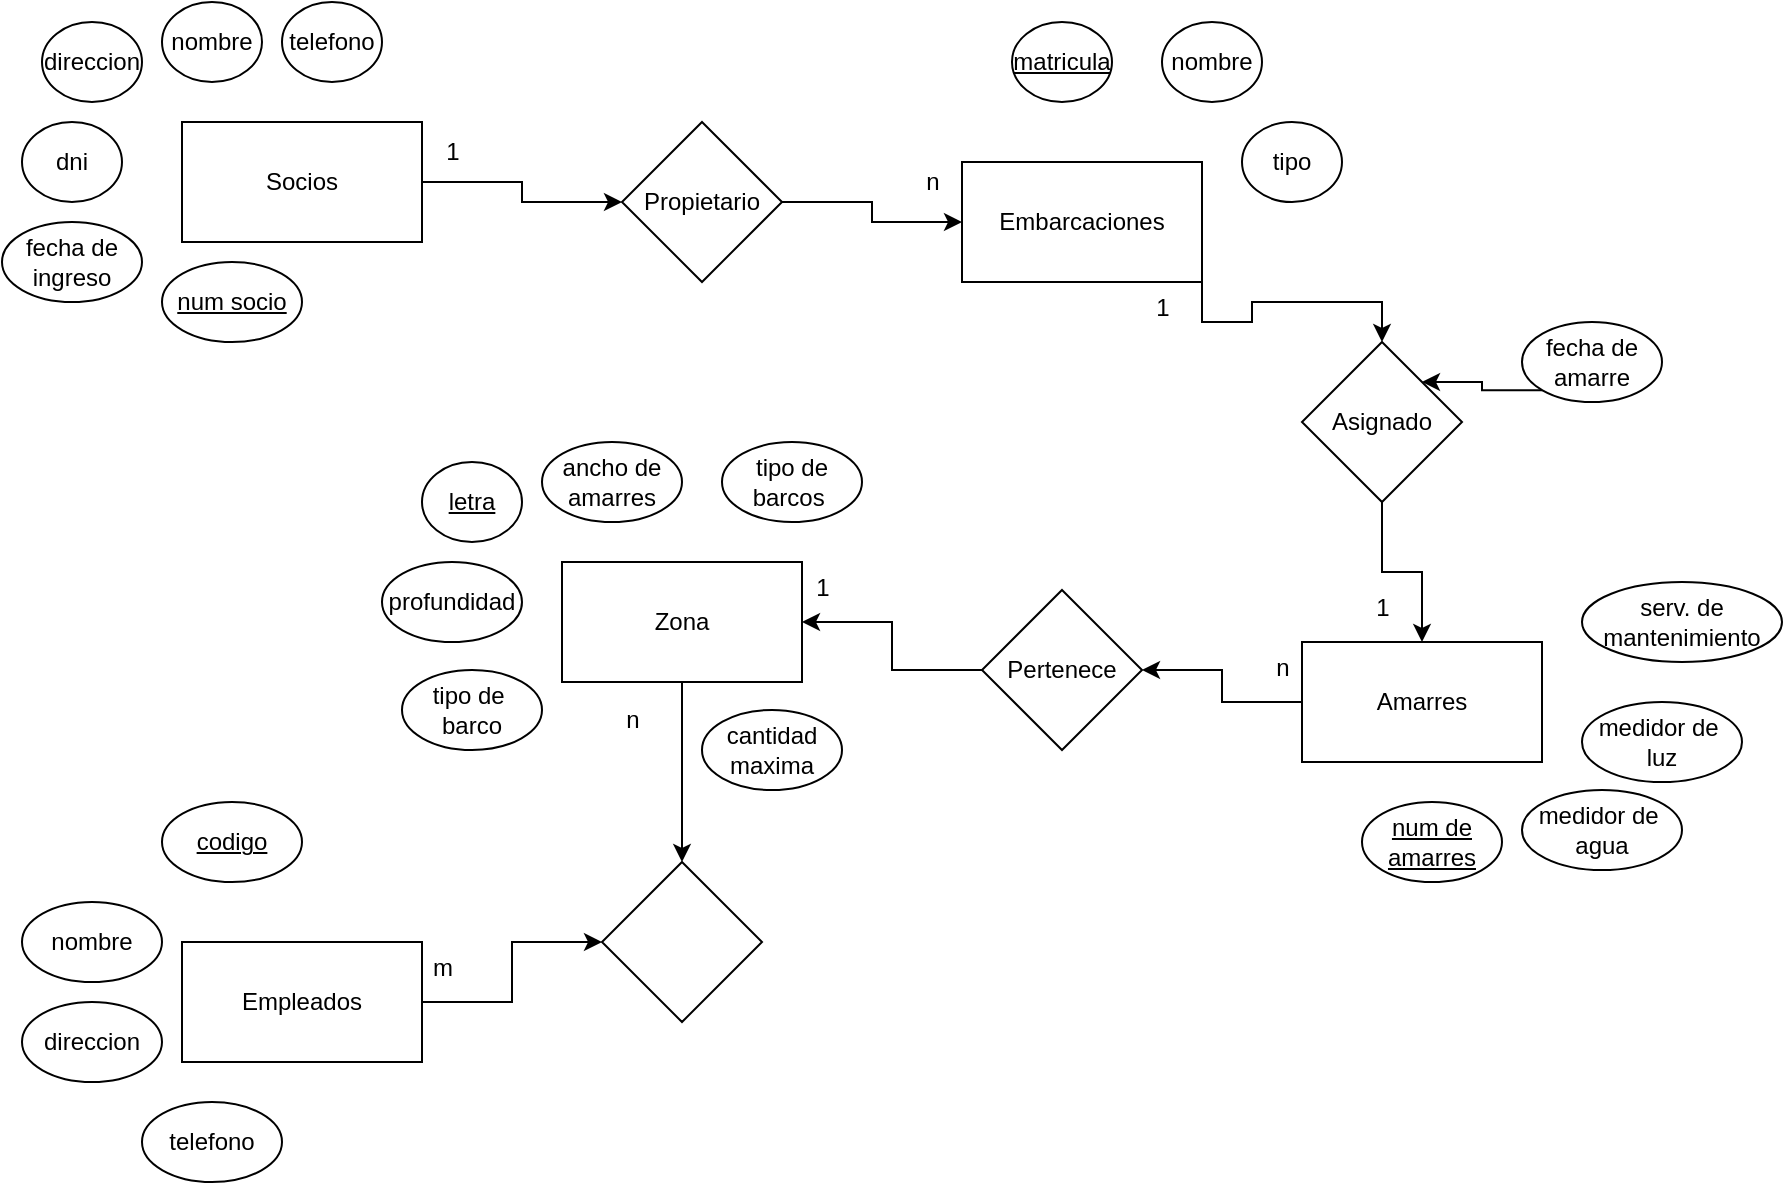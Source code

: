 <mxfile version="24.2.1" type="github">
  <diagram name="Página-1" id="9lsCwPQZ5tMNB5VG-ZnI">
    <mxGraphModel dx="1050" dy="626" grid="1" gridSize="10" guides="1" tooltips="1" connect="1" arrows="1" fold="1" page="1" pageScale="1" pageWidth="1169" pageHeight="827" math="0" shadow="0">
      <root>
        <mxCell id="0" />
        <mxCell id="1" parent="0" />
        <mxCell id="IS1IcNaW8YzuaKu8q_-I-24" style="edgeStyle=orthogonalEdgeStyle;rounded=0;orthogonalLoop=1;jettySize=auto;html=1;exitX=1;exitY=0.5;exitDx=0;exitDy=0;entryX=0;entryY=0.5;entryDx=0;entryDy=0;" edge="1" parent="1" source="IS1IcNaW8YzuaKu8q_-I-1" target="IS1IcNaW8YzuaKu8q_-I-20">
          <mxGeometry relative="1" as="geometry" />
        </mxCell>
        <mxCell id="IS1IcNaW8YzuaKu8q_-I-1" value="Socios" style="rounded=0;whiteSpace=wrap;html=1;" vertex="1" parent="1">
          <mxGeometry x="180" y="80" width="120" height="60" as="geometry" />
        </mxCell>
        <mxCell id="IS1IcNaW8YzuaKu8q_-I-26" style="edgeStyle=orthogonalEdgeStyle;rounded=0;orthogonalLoop=1;jettySize=auto;html=1;exitX=1;exitY=1;exitDx=0;exitDy=0;entryX=0.5;entryY=0;entryDx=0;entryDy=0;" edge="1" parent="1" source="IS1IcNaW8YzuaKu8q_-I-2" target="IS1IcNaW8YzuaKu8q_-I-19">
          <mxGeometry relative="1" as="geometry" />
        </mxCell>
        <mxCell id="IS1IcNaW8YzuaKu8q_-I-2" value="Embarcaciones" style="rounded=0;whiteSpace=wrap;html=1;" vertex="1" parent="1">
          <mxGeometry x="570" y="100" width="120" height="60" as="geometry" />
        </mxCell>
        <mxCell id="IS1IcNaW8YzuaKu8q_-I-30" style="edgeStyle=orthogonalEdgeStyle;rounded=0;orthogonalLoop=1;jettySize=auto;html=1;exitX=0.5;exitY=1;exitDx=0;exitDy=0;entryX=0.5;entryY=0;entryDx=0;entryDy=0;" edge="1" parent="1" source="IS1IcNaW8YzuaKu8q_-I-3" target="IS1IcNaW8YzuaKu8q_-I-22">
          <mxGeometry relative="1" as="geometry" />
        </mxCell>
        <mxCell id="IS1IcNaW8YzuaKu8q_-I-3" value="Zona" style="rounded=0;whiteSpace=wrap;html=1;" vertex="1" parent="1">
          <mxGeometry x="370" y="300" width="120" height="60" as="geometry" />
        </mxCell>
        <mxCell id="IS1IcNaW8YzuaKu8q_-I-28" style="edgeStyle=orthogonalEdgeStyle;rounded=0;orthogonalLoop=1;jettySize=auto;html=1;exitX=0;exitY=0.5;exitDx=0;exitDy=0;entryX=1;entryY=0.5;entryDx=0;entryDy=0;" edge="1" parent="1" source="IS1IcNaW8YzuaKu8q_-I-4" target="IS1IcNaW8YzuaKu8q_-I-18">
          <mxGeometry relative="1" as="geometry" />
        </mxCell>
        <mxCell id="IS1IcNaW8YzuaKu8q_-I-4" value="Amarres" style="rounded=0;whiteSpace=wrap;html=1;" vertex="1" parent="1">
          <mxGeometry x="740" y="340" width="120" height="60" as="geometry" />
        </mxCell>
        <mxCell id="IS1IcNaW8YzuaKu8q_-I-33" style="edgeStyle=orthogonalEdgeStyle;rounded=0;orthogonalLoop=1;jettySize=auto;html=1;exitX=1;exitY=0.5;exitDx=0;exitDy=0;entryX=0;entryY=0.5;entryDx=0;entryDy=0;" edge="1" parent="1" source="IS1IcNaW8YzuaKu8q_-I-5" target="IS1IcNaW8YzuaKu8q_-I-22">
          <mxGeometry relative="1" as="geometry" />
        </mxCell>
        <mxCell id="IS1IcNaW8YzuaKu8q_-I-5" value="Empleados" style="rounded=0;whiteSpace=wrap;html=1;" vertex="1" parent="1">
          <mxGeometry x="180" y="490" width="120" height="60" as="geometry" />
        </mxCell>
        <mxCell id="IS1IcNaW8YzuaKu8q_-I-6" value="nombre" style="ellipse;whiteSpace=wrap;html=1;" vertex="1" parent="1">
          <mxGeometry x="170" y="20" width="50" height="40" as="geometry" />
        </mxCell>
        <mxCell id="IS1IcNaW8YzuaKu8q_-I-7" value="direccion" style="ellipse;whiteSpace=wrap;html=1;" vertex="1" parent="1">
          <mxGeometry x="110" y="30" width="50" height="40" as="geometry" />
        </mxCell>
        <mxCell id="IS1IcNaW8YzuaKu8q_-I-8" value="dni" style="ellipse;whiteSpace=wrap;html=1;" vertex="1" parent="1">
          <mxGeometry x="100" y="80" width="50" height="40" as="geometry" />
        </mxCell>
        <mxCell id="IS1IcNaW8YzuaKu8q_-I-9" value="telefono" style="ellipse;whiteSpace=wrap;html=1;" vertex="1" parent="1">
          <mxGeometry x="230" y="20" width="50" height="40" as="geometry" />
        </mxCell>
        <mxCell id="IS1IcNaW8YzuaKu8q_-I-10" value="fecha de ingreso" style="ellipse;whiteSpace=wrap;html=1;" vertex="1" parent="1">
          <mxGeometry x="90" y="130" width="70" height="40" as="geometry" />
        </mxCell>
        <mxCell id="IS1IcNaW8YzuaKu8q_-I-12" value="&lt;u data-sider-select-id=&quot;8b91fcc2-5a2c-4578-bb41-128723ad9c31&quot;&gt;matricula&lt;/u&gt;" style="ellipse;whiteSpace=wrap;html=1;" vertex="1" parent="1">
          <mxGeometry x="595" y="30" width="50" height="40" as="geometry" />
        </mxCell>
        <mxCell id="IS1IcNaW8YzuaKu8q_-I-13" value="nombre" style="ellipse;whiteSpace=wrap;html=1;" vertex="1" parent="1">
          <mxGeometry x="670" y="30" width="50" height="40" as="geometry" />
        </mxCell>
        <mxCell id="IS1IcNaW8YzuaKu8q_-I-15" value="tipo" style="ellipse;whiteSpace=wrap;html=1;" vertex="1" parent="1">
          <mxGeometry x="710" y="80" width="50" height="40" as="geometry" />
        </mxCell>
        <mxCell id="IS1IcNaW8YzuaKu8q_-I-16" value="&lt;u data-sider-select-id=&quot;7b2128ff-9a1f-4461-95d6-8a18c51b722d&quot;&gt;letra&lt;/u&gt;" style="ellipse;whiteSpace=wrap;html=1;" vertex="1" parent="1">
          <mxGeometry x="300" y="250" width="50" height="40" as="geometry" />
        </mxCell>
        <mxCell id="IS1IcNaW8YzuaKu8q_-I-17" value="profundidad" style="ellipse;whiteSpace=wrap;html=1;" vertex="1" parent="1">
          <mxGeometry x="280" y="300" width="70" height="40" as="geometry" />
        </mxCell>
        <mxCell id="IS1IcNaW8YzuaKu8q_-I-29" style="edgeStyle=orthogonalEdgeStyle;rounded=0;orthogonalLoop=1;jettySize=auto;html=1;exitX=0;exitY=0.5;exitDx=0;exitDy=0;entryX=1;entryY=0.5;entryDx=0;entryDy=0;" edge="1" parent="1" source="IS1IcNaW8YzuaKu8q_-I-18" target="IS1IcNaW8YzuaKu8q_-I-3">
          <mxGeometry relative="1" as="geometry" />
        </mxCell>
        <mxCell id="IS1IcNaW8YzuaKu8q_-I-18" value="Pertenece" style="rhombus;whiteSpace=wrap;html=1;" vertex="1" parent="1">
          <mxGeometry x="580" y="314" width="80" height="80" as="geometry" />
        </mxCell>
        <mxCell id="IS1IcNaW8YzuaKu8q_-I-27" style="edgeStyle=orthogonalEdgeStyle;rounded=0;orthogonalLoop=1;jettySize=auto;html=1;exitX=0.5;exitY=1;exitDx=0;exitDy=0;entryX=0.5;entryY=0;entryDx=0;entryDy=0;" edge="1" parent="1" source="IS1IcNaW8YzuaKu8q_-I-19" target="IS1IcNaW8YzuaKu8q_-I-4">
          <mxGeometry relative="1" as="geometry" />
        </mxCell>
        <mxCell id="IS1IcNaW8YzuaKu8q_-I-19" value="Asignado" style="rhombus;whiteSpace=wrap;html=1;" vertex="1" parent="1">
          <mxGeometry x="740" y="190" width="80" height="80" as="geometry" />
        </mxCell>
        <mxCell id="IS1IcNaW8YzuaKu8q_-I-25" style="edgeStyle=orthogonalEdgeStyle;rounded=0;orthogonalLoop=1;jettySize=auto;html=1;exitX=1;exitY=0.5;exitDx=0;exitDy=0;entryX=0;entryY=0.5;entryDx=0;entryDy=0;" edge="1" parent="1" source="IS1IcNaW8YzuaKu8q_-I-20" target="IS1IcNaW8YzuaKu8q_-I-2">
          <mxGeometry relative="1" as="geometry" />
        </mxCell>
        <mxCell id="IS1IcNaW8YzuaKu8q_-I-20" value="Propietario" style="rhombus;whiteSpace=wrap;html=1;" vertex="1" parent="1">
          <mxGeometry x="400" y="80" width="80" height="80" as="geometry" />
        </mxCell>
        <mxCell id="IS1IcNaW8YzuaKu8q_-I-22" value="" style="rhombus;whiteSpace=wrap;html=1;" vertex="1" parent="1">
          <mxGeometry x="390" y="450" width="80" height="80" as="geometry" />
        </mxCell>
        <mxCell id="IS1IcNaW8YzuaKu8q_-I-23" value="ancho de&lt;div&gt;amarres&lt;/div&gt;" style="ellipse;whiteSpace=wrap;html=1;" vertex="1" parent="1">
          <mxGeometry x="360" y="240" width="70" height="40" as="geometry" />
        </mxCell>
        <mxCell id="IS1IcNaW8YzuaKu8q_-I-32" value="tipo de barcos&amp;nbsp;" style="ellipse;whiteSpace=wrap;html=1;" vertex="1" parent="1">
          <mxGeometry x="450" y="240" width="70" height="40" as="geometry" />
        </mxCell>
        <mxCell id="IS1IcNaW8YzuaKu8q_-I-34" value="tipo de&amp;nbsp;&lt;div&gt;barco&lt;/div&gt;" style="ellipse;whiteSpace=wrap;html=1;" vertex="1" parent="1">
          <mxGeometry x="290" y="354" width="70" height="40" as="geometry" />
        </mxCell>
        <mxCell id="IS1IcNaW8YzuaKu8q_-I-35" value="cantidad maxima" style="ellipse;whiteSpace=wrap;html=1;" vertex="1" parent="1">
          <mxGeometry x="440" y="374" width="70" height="40" as="geometry" />
        </mxCell>
        <mxCell id="IS1IcNaW8YzuaKu8q_-I-36" value="&lt;u data-sider-select-id=&quot;4c1cbe71-1c05-47e1-8d98-8f9f39b0dc6b&quot;&gt;num de&lt;/u&gt;&lt;div data-sider-select-id=&quot;7008f5c5-1028-4702-9d8d-ae6a73016421&quot;&gt;&lt;u&gt;amarres&lt;/u&gt;&lt;/div&gt;" style="ellipse;whiteSpace=wrap;html=1;" vertex="1" parent="1">
          <mxGeometry x="770" y="420" width="70" height="40" as="geometry" />
        </mxCell>
        <mxCell id="IS1IcNaW8YzuaKu8q_-I-37" value="medidor de&amp;nbsp;&lt;div&gt;agua&lt;/div&gt;" style="ellipse;whiteSpace=wrap;html=1;" vertex="1" parent="1">
          <mxGeometry x="850" y="414" width="80" height="40" as="geometry" />
        </mxCell>
        <mxCell id="IS1IcNaW8YzuaKu8q_-I-38" value="medidor de&amp;nbsp;&lt;div data-sider-select-id=&quot;bdf948b4-e95a-424f-b36c-7e4573685085&quot;&gt;luz&lt;/div&gt;" style="ellipse;whiteSpace=wrap;html=1;" vertex="1" parent="1">
          <mxGeometry x="880" y="370" width="80" height="40" as="geometry" />
        </mxCell>
        <mxCell id="IS1IcNaW8YzuaKu8q_-I-39" value="serv. de&lt;div&gt;mantenimiento&lt;/div&gt;" style="ellipse;whiteSpace=wrap;html=1;" vertex="1" parent="1">
          <mxGeometry x="880" y="310" width="100" height="40" as="geometry" />
        </mxCell>
        <mxCell id="IS1IcNaW8YzuaKu8q_-I-40" value="&lt;u data-sider-select-id=&quot;3d18f372-3ad5-45f2-a54f-59fce53fe444&quot;&gt;codigo&lt;/u&gt;" style="ellipse;whiteSpace=wrap;html=1;" vertex="1" parent="1">
          <mxGeometry x="170" y="420" width="70" height="40" as="geometry" />
        </mxCell>
        <mxCell id="IS1IcNaW8YzuaKu8q_-I-41" value="nombre" style="ellipse;whiteSpace=wrap;html=1;" vertex="1" parent="1">
          <mxGeometry x="100" y="470" width="70" height="40" as="geometry" />
        </mxCell>
        <mxCell id="IS1IcNaW8YzuaKu8q_-I-42" value="direccion" style="ellipse;whiteSpace=wrap;html=1;" vertex="1" parent="1">
          <mxGeometry x="100" y="520" width="70" height="40" as="geometry" />
        </mxCell>
        <mxCell id="IS1IcNaW8YzuaKu8q_-I-43" value="telefono" style="ellipse;whiteSpace=wrap;html=1;" vertex="1" parent="1">
          <mxGeometry x="160" y="570" width="70" height="40" as="geometry" />
        </mxCell>
        <mxCell id="IS1IcNaW8YzuaKu8q_-I-44" value="n" style="text;html=1;align=center;verticalAlign=middle;resizable=0;points=[];autosize=1;strokeColor=none;fillColor=none;" vertex="1" parent="1">
          <mxGeometry x="390" y="364" width="30" height="30" as="geometry" />
        </mxCell>
        <mxCell id="IS1IcNaW8YzuaKu8q_-I-45" value="m" style="text;html=1;align=center;verticalAlign=middle;resizable=0;points=[];autosize=1;strokeColor=none;fillColor=none;" vertex="1" parent="1">
          <mxGeometry x="295" y="488" width="30" height="30" as="geometry" />
        </mxCell>
        <mxCell id="IS1IcNaW8YzuaKu8q_-I-47" value="n" style="text;html=1;align=center;verticalAlign=middle;resizable=0;points=[];autosize=1;strokeColor=none;fillColor=none;" vertex="1" parent="1">
          <mxGeometry x="715" y="338" width="30" height="30" as="geometry" />
        </mxCell>
        <mxCell id="IS1IcNaW8YzuaKu8q_-I-48" value="1" style="text;html=1;align=center;verticalAlign=middle;resizable=0;points=[];autosize=1;strokeColor=none;fillColor=none;" vertex="1" parent="1">
          <mxGeometry x="485" y="298" width="30" height="30" as="geometry" />
        </mxCell>
        <mxCell id="IS1IcNaW8YzuaKu8q_-I-49" value="1" style="text;html=1;align=center;verticalAlign=middle;resizable=0;points=[];autosize=1;strokeColor=none;fillColor=none;" vertex="1" parent="1">
          <mxGeometry x="765" y="308" width="30" height="30" as="geometry" />
        </mxCell>
        <mxCell id="IS1IcNaW8YzuaKu8q_-I-50" value="1" style="text;html=1;align=center;verticalAlign=middle;resizable=0;points=[];autosize=1;strokeColor=none;fillColor=none;" vertex="1" parent="1">
          <mxGeometry x="655" y="158" width="30" height="30" as="geometry" />
        </mxCell>
        <mxCell id="IS1IcNaW8YzuaKu8q_-I-53" style="edgeStyle=orthogonalEdgeStyle;rounded=0;orthogonalLoop=1;jettySize=auto;html=1;exitX=0;exitY=1;exitDx=0;exitDy=0;entryX=1;entryY=0;entryDx=0;entryDy=0;" edge="1" parent="1" source="IS1IcNaW8YzuaKu8q_-I-52" target="IS1IcNaW8YzuaKu8q_-I-19">
          <mxGeometry relative="1" as="geometry" />
        </mxCell>
        <mxCell id="IS1IcNaW8YzuaKu8q_-I-52" value="fecha de&lt;div&gt;amarre&lt;/div&gt;" style="ellipse;whiteSpace=wrap;html=1;" vertex="1" parent="1">
          <mxGeometry x="850" y="180" width="70" height="40" as="geometry" />
        </mxCell>
        <mxCell id="IS1IcNaW8YzuaKu8q_-I-54" value="n" style="text;html=1;align=center;verticalAlign=middle;resizable=0;points=[];autosize=1;strokeColor=none;fillColor=none;" vertex="1" parent="1">
          <mxGeometry x="540" y="95" width="30" height="30" as="geometry" />
        </mxCell>
        <mxCell id="IS1IcNaW8YzuaKu8q_-I-55" value="1" style="text;html=1;align=center;verticalAlign=middle;resizable=0;points=[];autosize=1;strokeColor=none;fillColor=none;" vertex="1" parent="1">
          <mxGeometry x="300" y="80" width="30" height="30" as="geometry" />
        </mxCell>
        <mxCell id="IS1IcNaW8YzuaKu8q_-I-57" value="&lt;u data-sider-select-id=&quot;697713bb-77b9-410e-9d01-59fd1b8edf5e&quot;&gt;num socio&lt;/u&gt;" style="ellipse;whiteSpace=wrap;html=1;" vertex="1" parent="1">
          <mxGeometry x="170" y="150" width="70" height="40" as="geometry" />
        </mxCell>
      </root>
    </mxGraphModel>
  </diagram>
</mxfile>
